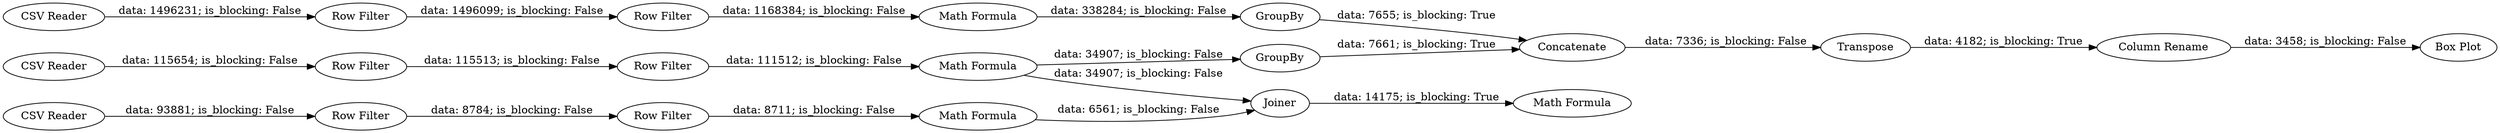 digraph {
	"-3910147962950680673_26" [label="Row Filter"]
	"-3910147962950680673_22" [label="Box Plot"]
	"-3910147962950680673_6" [label="Row Filter"]
	"-3910147962950680673_2" [label="CSV Reader"]
	"-3910147962950680673_13" [label=Concatenate]
	"-3910147962950680673_15" [label=GroupBy]
	"-3910147962950680673_28" [label="Math Formula"]
	"-3910147962950680673_1" [label="CSV Reader"]
	"-3910147962950680673_10" [label="Math Formula"]
	"-3910147962950680673_14" [label="Math Formula"]
	"-3910147962950680673_27" [label=Joiner]
	"-3910147962950680673_31" [label="Math Formula"]
	"-3910147962950680673_24" [label="Column Rename"]
	"-3910147962950680673_25" [label="CSV Reader"]
	"-3910147962950680673_4" [label="Row Filter"]
	"-3910147962950680673_8" [label="Row Filter"]
	"-3910147962950680673_7" [label="Row Filter"]
	"-3910147962950680673_30" [label="Row Filter"]
	"-3910147962950680673_12" [label=GroupBy]
	"-3910147962950680673_23" [label=Transpose]
	"-3910147962950680673_8" -> "-3910147962950680673_14" [label="data: 111512; is_blocking: False"]
	"-3910147962950680673_2" -> "-3910147962950680673_7" [label="data: 115654; is_blocking: False"]
	"-3910147962950680673_13" -> "-3910147962950680673_23" [label="data: 7336; is_blocking: False"]
	"-3910147962950680673_7" -> "-3910147962950680673_8" [label="data: 115513; is_blocking: False"]
	"-3910147962950680673_6" -> "-3910147962950680673_10" [label="data: 1168384; is_blocking: False"]
	"-3910147962950680673_10" -> "-3910147962950680673_12" [label="data: 338284; is_blocking: False"]
	"-3910147962950680673_27" -> "-3910147962950680673_31" [label="data: 14175; is_blocking: True"]
	"-3910147962950680673_28" -> "-3910147962950680673_27" [label="data: 6561; is_blocking: False"]
	"-3910147962950680673_14" -> "-3910147962950680673_27" [label="data: 34907; is_blocking: False"]
	"-3910147962950680673_4" -> "-3910147962950680673_6" [label="data: 1496099; is_blocking: False"]
	"-3910147962950680673_24" -> "-3910147962950680673_22" [label="data: 3458; is_blocking: False"]
	"-3910147962950680673_25" -> "-3910147962950680673_26" [label="data: 93881; is_blocking: False"]
	"-3910147962950680673_12" -> "-3910147962950680673_13" [label="data: 7655; is_blocking: True"]
	"-3910147962950680673_23" -> "-3910147962950680673_24" [label="data: 4182; is_blocking: True"]
	"-3910147962950680673_30" -> "-3910147962950680673_28" [label="data: 8711; is_blocking: False"]
	"-3910147962950680673_26" -> "-3910147962950680673_30" [label="data: 8784; is_blocking: False"]
	"-3910147962950680673_14" -> "-3910147962950680673_15" [label="data: 34907; is_blocking: False"]
	"-3910147962950680673_15" -> "-3910147962950680673_13" [label="data: 7661; is_blocking: True"]
	"-3910147962950680673_1" -> "-3910147962950680673_4" [label="data: 1496231; is_blocking: False"]
	rankdir=LR
}
